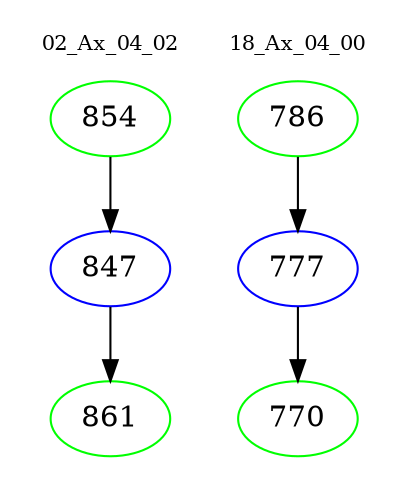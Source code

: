 digraph{
subgraph cluster_0 {
color = white
label = "02_Ax_04_02";
fontsize=10;
T0_854 [label="854", color="green"]
T0_854 -> T0_847 [color="black"]
T0_847 [label="847", color="blue"]
T0_847 -> T0_861 [color="black"]
T0_861 [label="861", color="green"]
}
subgraph cluster_1 {
color = white
label = "18_Ax_04_00";
fontsize=10;
T1_786 [label="786", color="green"]
T1_786 -> T1_777 [color="black"]
T1_777 [label="777", color="blue"]
T1_777 -> T1_770 [color="black"]
T1_770 [label="770", color="green"]
}
}
